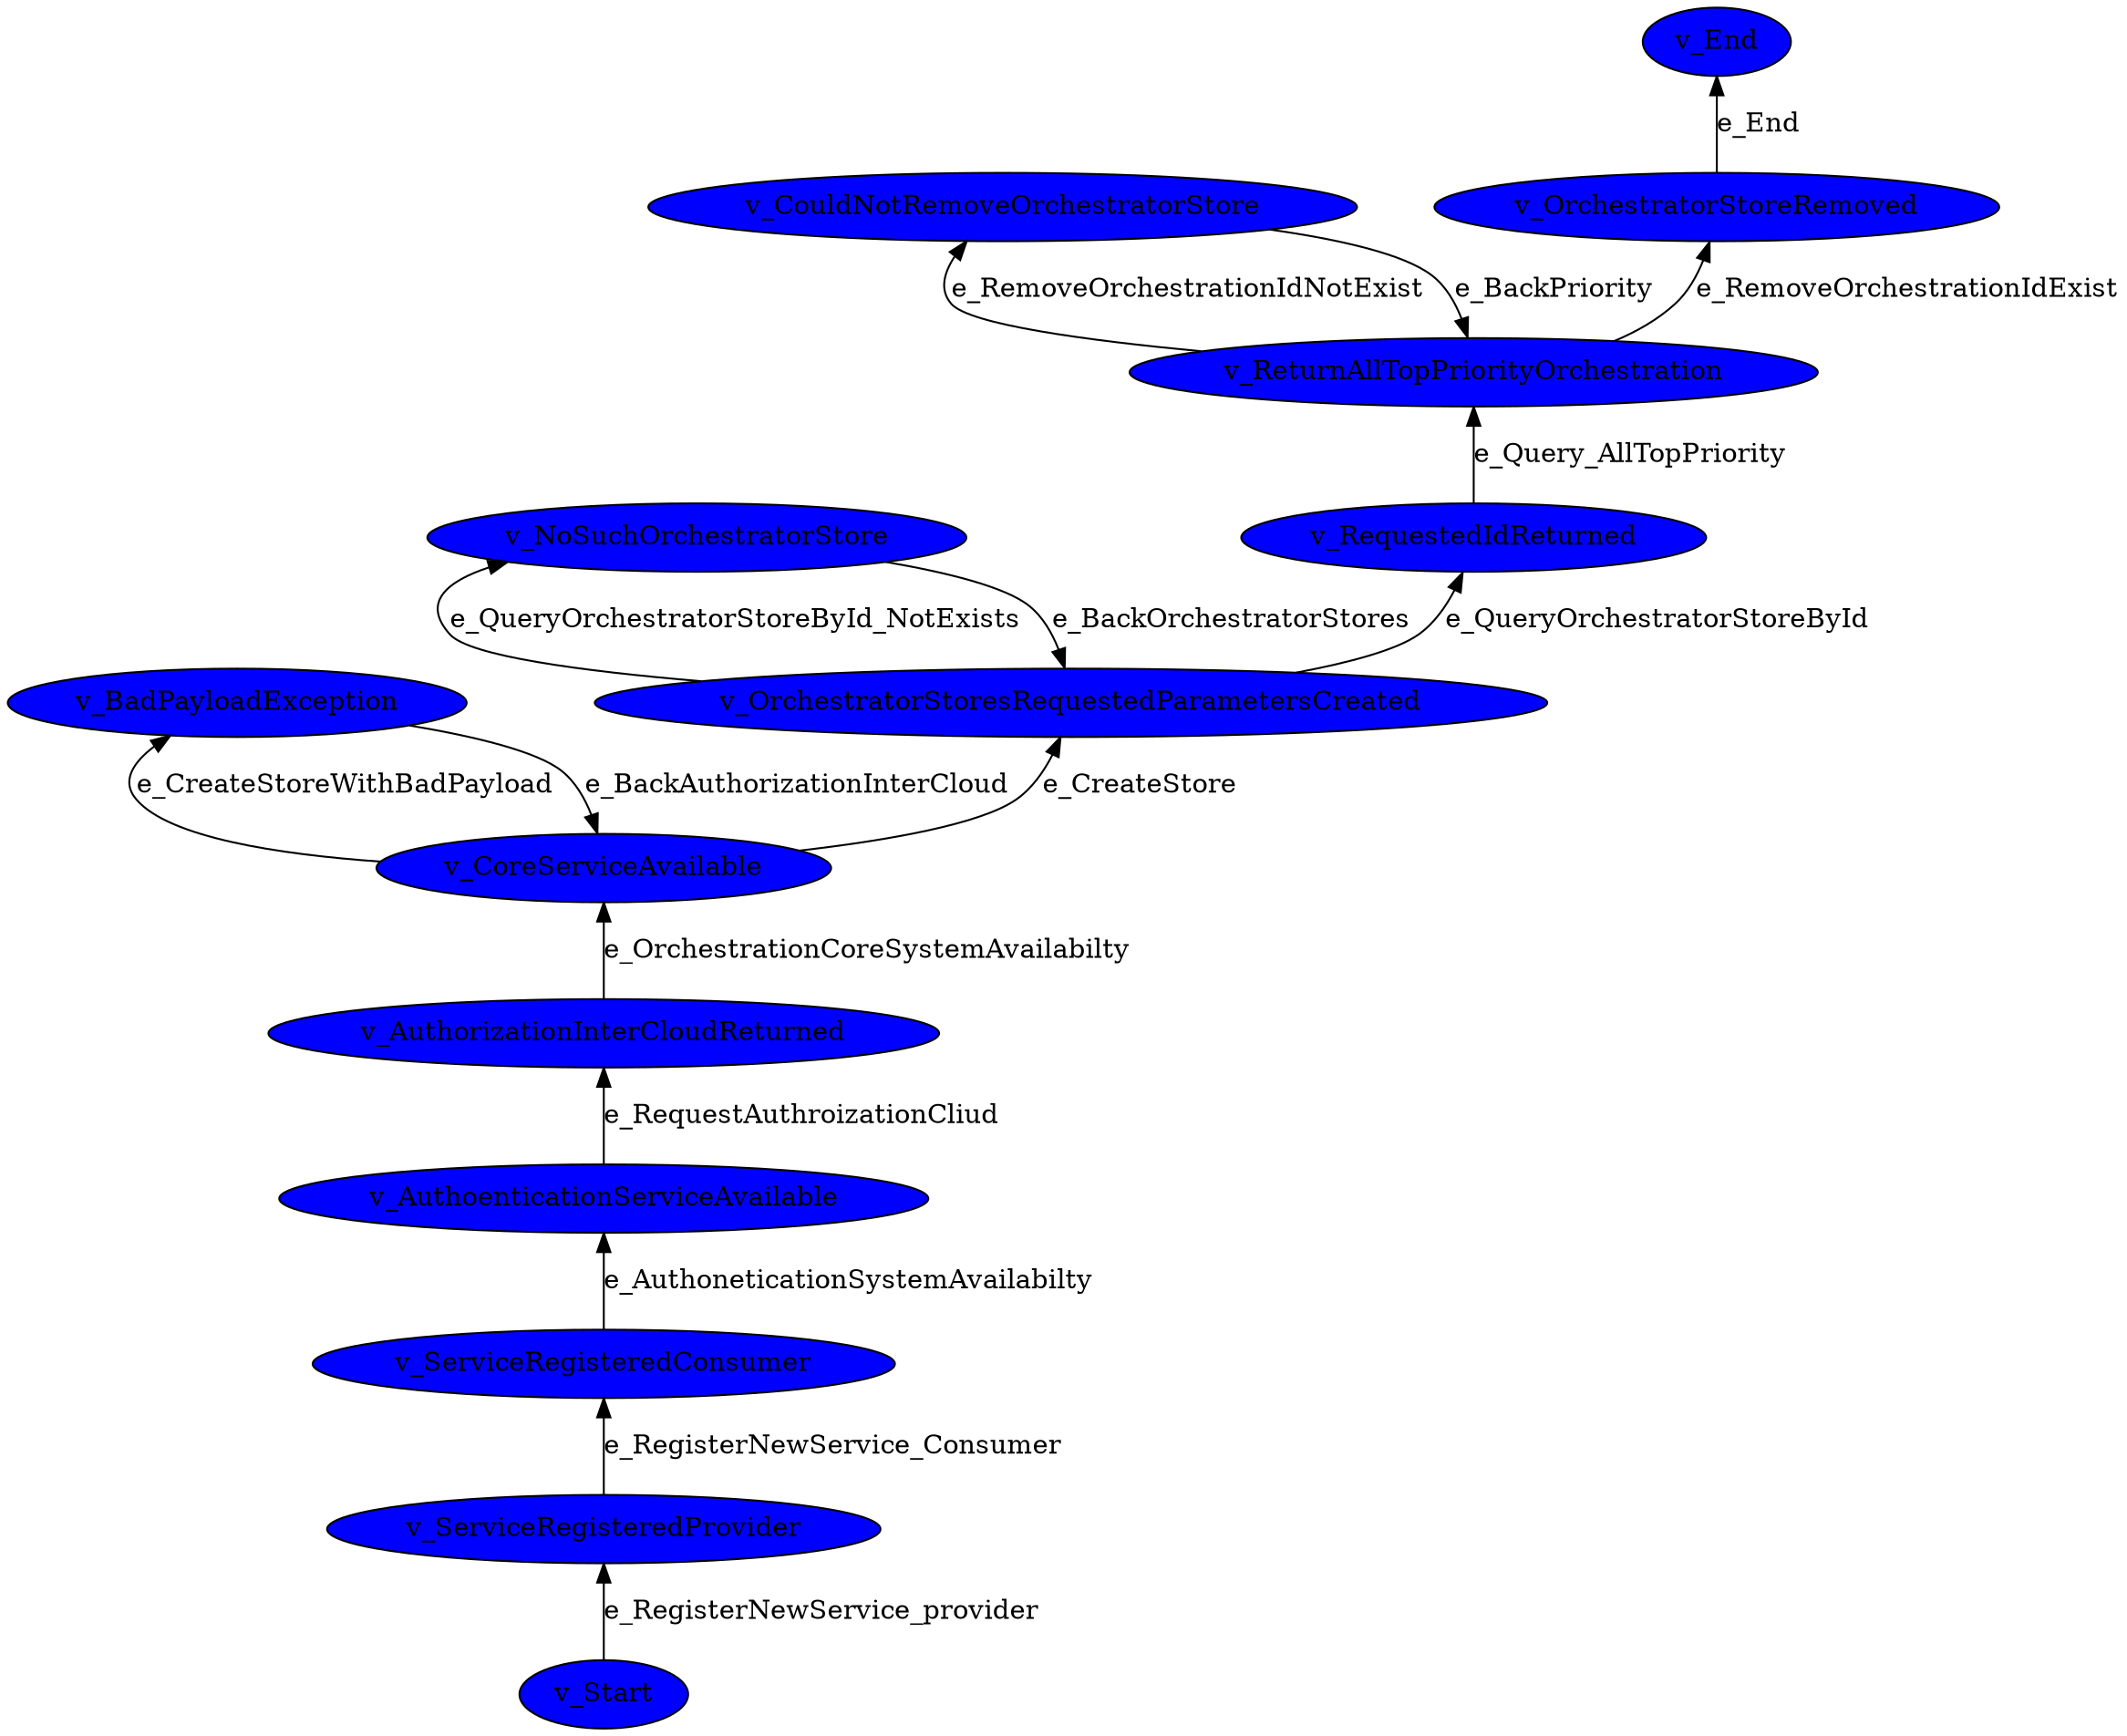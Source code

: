 digraph OrchestratorStore{
rankdir=BT
node [style=filled fillcolor=blue] 
"v_Start" -> "v_ServiceRegisteredProvider"  [ label="e_RegisterNewService_provider" ]
"v_OrchestratorStoreRemoved" -> "v_End"  [ label="e_End" ]
"v_CouldNotRemoveOrchestratorStore" -> "v_ReturnAllTopPriorityOrchestration"  [ label="e_BackPriority" ]
"v_ReturnAllTopPriorityOrchestration" -> "v_CouldNotRemoveOrchestratorStore"  [ label="e_RemoveOrchestrationIdNotExist" ]
"v_ReturnAllTopPriorityOrchestration" -> "v_OrchestratorStoreRemoved"  [ label="e_RemoveOrchestrationIdExist" ]
"v_RequestedIdReturned" -> "v_ReturnAllTopPriorityOrchestration"  [ label="e_Query_AllTopPriority" ]
"v_NoSuchOrchestratorStore" -> "v_OrchestratorStoresRequestedParametersCreated"  [ label="e_BackOrchestratorStores" ]
"v_OrchestratorStoresRequestedParametersCreated" -> "v_NoSuchOrchestratorStore"  [ label="e_QueryOrchestratorStoreById_NotExists" ]
"v_OrchestratorStoresRequestedParametersCreated" -> "v_RequestedIdReturned"  [ label="e_QueryOrchestratorStoreById" ]
"v_BadPayloadException" -> "v_CoreServiceAvailable"  [ label="e_BackAuthorizationInterCloud" ]
"v_CoreServiceAvailable" -> "v_BadPayloadException"  [ label="e_CreateStoreWithBadPayload" ]
"v_CoreServiceAvailable" -> "v_OrchestratorStoresRequestedParametersCreated"  [ label="e_CreateStore" ]
"v_AuthorizationInterCloudReturned" -> "v_CoreServiceAvailable"  [ label="e_OrchestrationCoreSystemAvailabilty" ]
"v_AuthoenticationServiceAvailable" -> "v_AuthorizationInterCloudReturned"  [ label="e_RequestAuthroizationCliud" ]
"v_ServiceRegisteredConsumer" -> "v_AuthoenticationServiceAvailable"  [ label="e_AuthoneticationSystemAvailabilty" ]
"v_ServiceRegisteredProvider" -> "v_ServiceRegisteredConsumer"  [ label="e_RegisterNewService_Consumer" ]
}